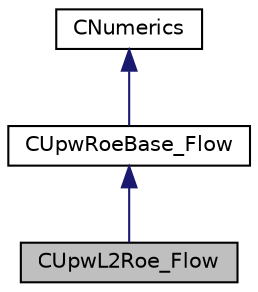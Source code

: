 digraph "CUpwL2Roe_Flow"
{
 // LATEX_PDF_SIZE
  edge [fontname="Helvetica",fontsize="10",labelfontname="Helvetica",labelfontsize="10"];
  node [fontname="Helvetica",fontsize="10",shape=record];
  Node1 [label="CUpwL2Roe_Flow",height=0.2,width=0.4,color="black", fillcolor="grey75", style="filled", fontcolor="black",tooltip="Class for solving an approximate Riemann solver of L2Roe for the flow equations."];
  Node2 -> Node1 [dir="back",color="midnightblue",fontsize="10",style="solid",fontname="Helvetica"];
  Node2 [label="CUpwRoeBase_Flow",height=0.2,width=0.4,color="black", fillcolor="white", style="filled",URL="$classCUpwRoeBase__Flow.html",tooltip="Intermediate base class for Roe schemes on ideal gas."];
  Node3 -> Node2 [dir="back",color="midnightblue",fontsize="10",style="solid",fontname="Helvetica"];
  Node3 [label="CNumerics",height=0.2,width=0.4,color="black", fillcolor="white", style="filled",URL="$classCNumerics.html",tooltip="Class for defining the numerical methods."];
}

